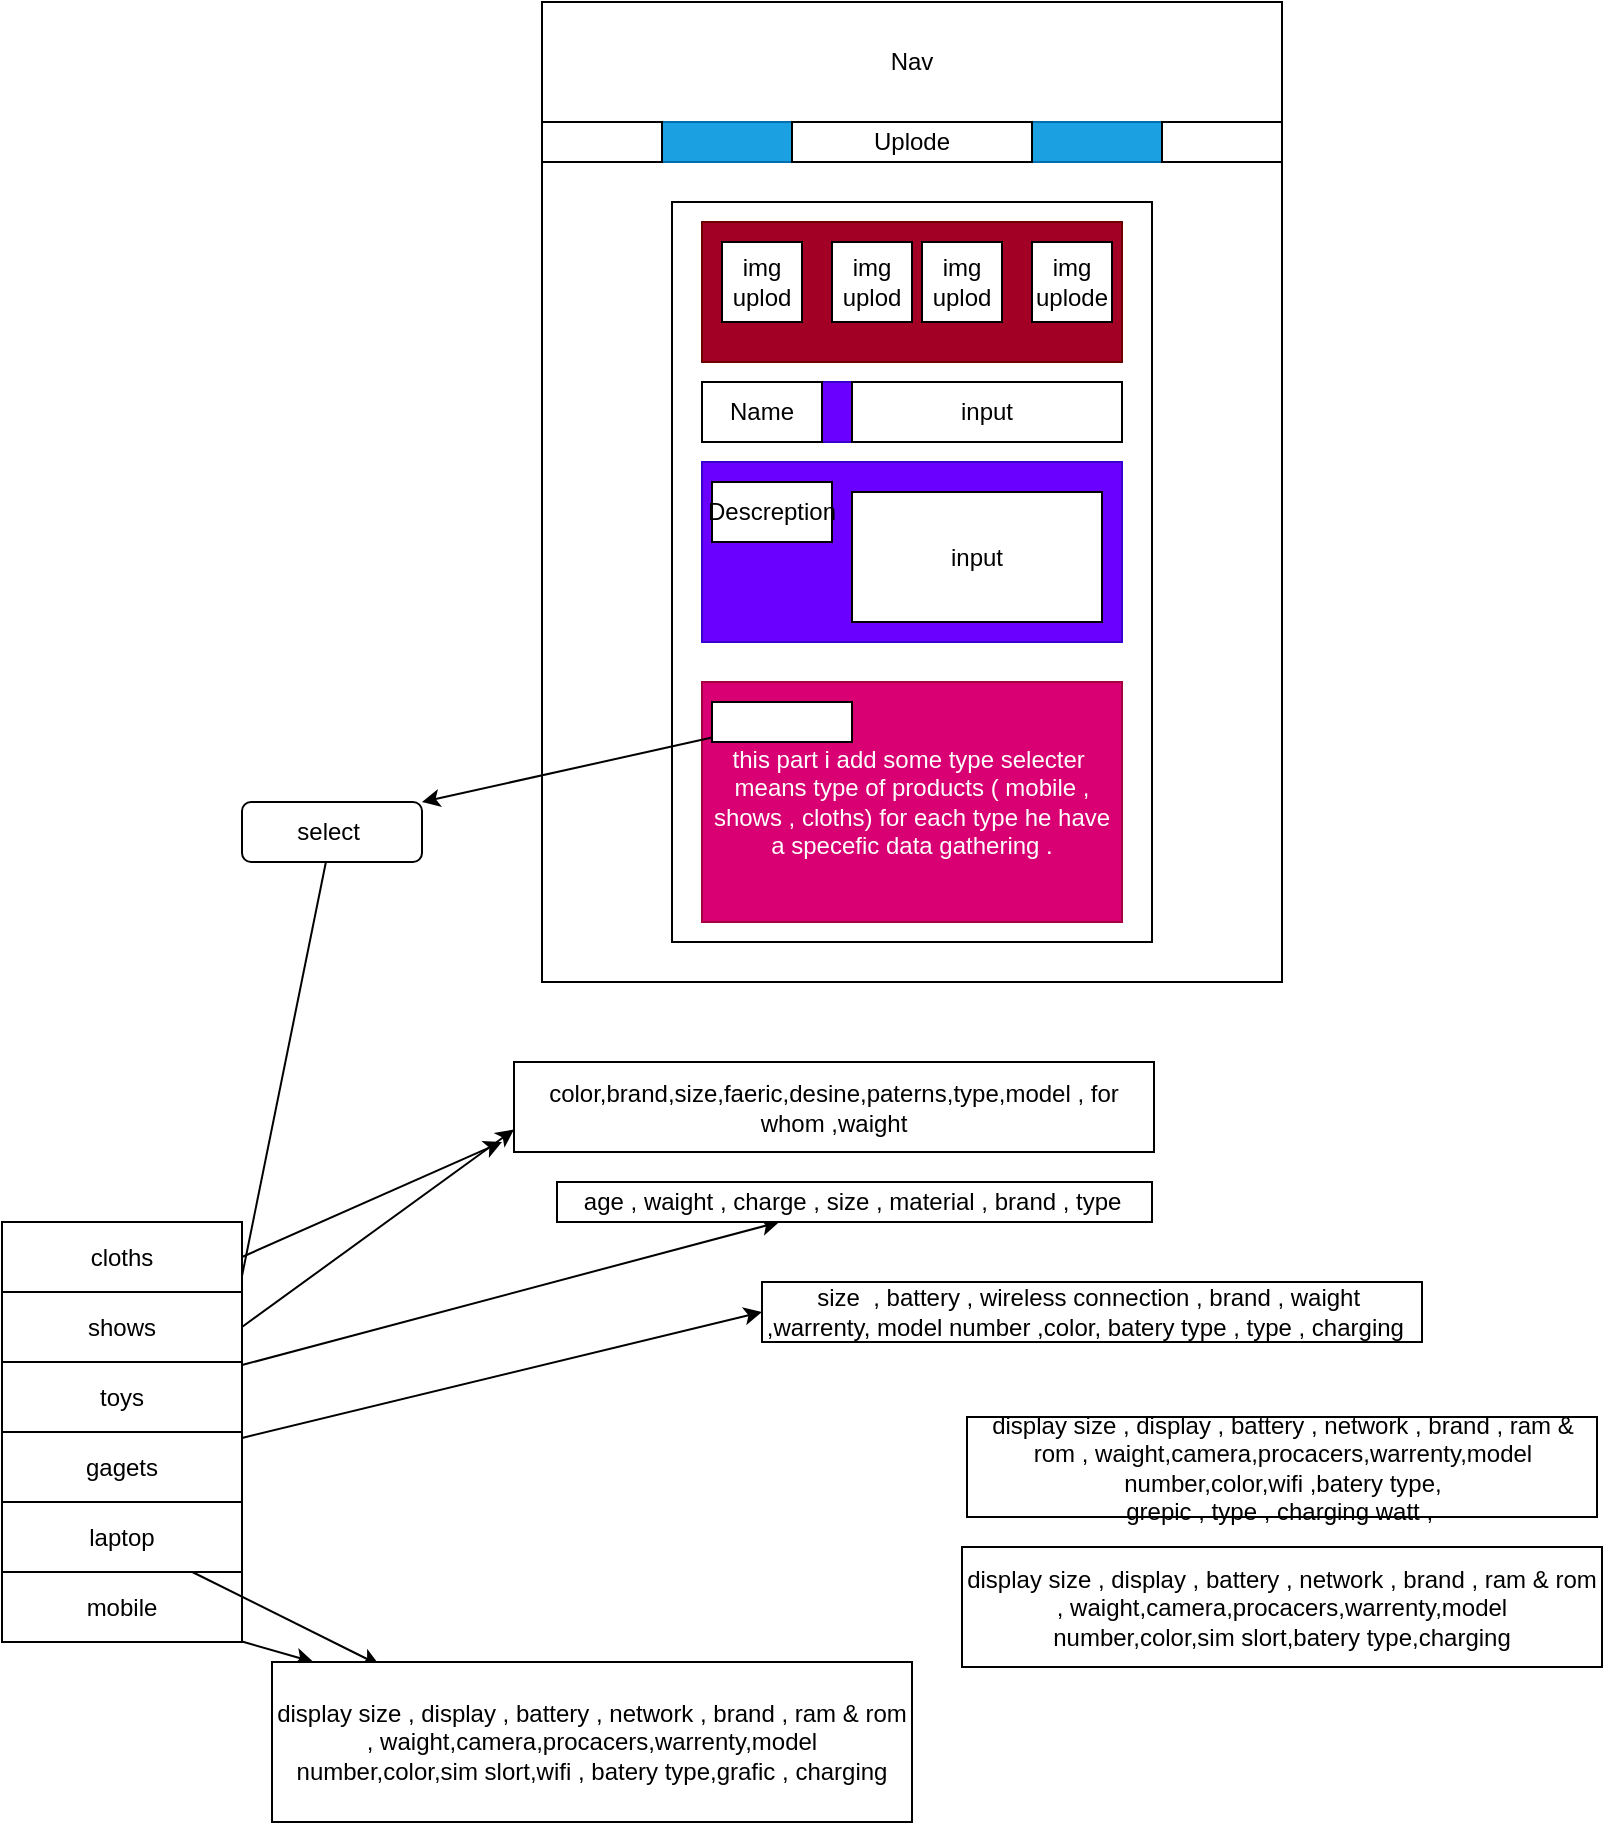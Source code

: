 <mxfile>
    <diagram id="E0TVo7tDnFWuVbixUaHK" name="Page-1">
        <mxGraphModel dx="988" dy="549" grid="1" gridSize="10" guides="1" tooltips="1" connect="1" arrows="1" fold="1" page="1" pageScale="1" pageWidth="850" pageHeight="1100" math="0" shadow="0">
            <root>
                <mxCell id="0"/>
                <mxCell id="1" parent="0"/>
                <mxCell id="5" value="" style="rounded=0;whiteSpace=wrap;html=1;" parent="1" vertex="1">
                    <mxGeometry x="310" y="110" width="370" height="490" as="geometry"/>
                </mxCell>
                <mxCell id="6" value="Nav" style="rounded=0;whiteSpace=wrap;html=1;" parent="1" vertex="1">
                    <mxGeometry x="310" y="110" width="370" height="60" as="geometry"/>
                </mxCell>
                <mxCell id="7" value="" style="rounded=0;whiteSpace=wrap;html=1;fillColor=#1ba1e2;fontColor=#ffffff;strokeColor=#006EAF;" parent="1" vertex="1">
                    <mxGeometry x="310" y="170" width="370" height="20" as="geometry"/>
                </mxCell>
                <mxCell id="8" value="" style="rounded=0;whiteSpace=wrap;html=1;" parent="1" vertex="1">
                    <mxGeometry x="310" y="170" width="60" height="20" as="geometry"/>
                </mxCell>
                <mxCell id="9" value="Uplode" style="rounded=0;whiteSpace=wrap;html=1;" parent="1" vertex="1">
                    <mxGeometry x="435" y="170" width="120" height="20" as="geometry"/>
                </mxCell>
                <mxCell id="13" value="" style="rounded=0;whiteSpace=wrap;html=1;" parent="1" vertex="1">
                    <mxGeometry x="620" y="170" width="60" height="20" as="geometry"/>
                </mxCell>
                <mxCell id="14" value="" style="rounded=0;whiteSpace=wrap;html=1;fontStyle=1" parent="1" vertex="1">
                    <mxGeometry x="375" y="210" width="240" height="370" as="geometry"/>
                </mxCell>
                <mxCell id="15" value="" style="rounded=0;whiteSpace=wrap;html=1;fillColor=#6a00ff;fontColor=#ffffff;strokeColor=#3700CC;" parent="1" vertex="1">
                    <mxGeometry x="390" y="300" width="210" height="30" as="geometry"/>
                </mxCell>
                <mxCell id="16" value="Name" style="rounded=0;whiteSpace=wrap;html=1;" parent="1" vertex="1">
                    <mxGeometry x="390" y="300" width="60" height="30" as="geometry"/>
                </mxCell>
                <mxCell id="17" value="input" style="rounded=0;whiteSpace=wrap;html=1;" parent="1" vertex="1">
                    <mxGeometry x="465" y="300" width="135" height="30" as="geometry"/>
                </mxCell>
                <mxCell id="19" value="" style="rounded=0;whiteSpace=wrap;html=1;fillColor=#6a00ff;fontColor=#ffffff;strokeColor=#3700CC;" parent="1" vertex="1">
                    <mxGeometry x="390" y="340" width="210" height="90" as="geometry"/>
                </mxCell>
                <mxCell id="20" value="Descreption" style="rounded=0;whiteSpace=wrap;html=1;" parent="1" vertex="1">
                    <mxGeometry x="395" y="350" width="60" height="30" as="geometry"/>
                </mxCell>
                <mxCell id="21" value="" style="rounded=0;whiteSpace=wrap;html=1;fillColor=#a20025;fontColor=#ffffff;strokeColor=#6F0000;" parent="1" vertex="1">
                    <mxGeometry x="390" y="220" width="210" height="70" as="geometry"/>
                </mxCell>
                <mxCell id="22" value="img uplod" style="whiteSpace=wrap;html=1;aspect=fixed;" parent="1" vertex="1">
                    <mxGeometry x="400" y="230" width="40" height="40" as="geometry"/>
                </mxCell>
                <mxCell id="23" value="img uplod" style="whiteSpace=wrap;html=1;aspect=fixed;" parent="1" vertex="1">
                    <mxGeometry x="455" y="230" width="40" height="40" as="geometry"/>
                </mxCell>
                <mxCell id="24" value="img uplod" style="whiteSpace=wrap;html=1;aspect=fixed;" parent="1" vertex="1">
                    <mxGeometry x="500" y="230" width="40" height="40" as="geometry"/>
                </mxCell>
                <mxCell id="25" value="img uplode" style="whiteSpace=wrap;html=1;aspect=fixed;" parent="1" vertex="1">
                    <mxGeometry x="555" y="230" width="40" height="40" as="geometry"/>
                </mxCell>
                <mxCell id="26" value="input" style="rounded=0;whiteSpace=wrap;html=1;" parent="1" vertex="1">
                    <mxGeometry x="465" y="355" width="125" height="65" as="geometry"/>
                </mxCell>
                <mxCell id="27" value="this part i add some type selecter&amp;nbsp;&lt;br&gt;means type of products ( mobile ,&lt;br&gt;shows , cloths) for each type he have a specefic data gathering ." style="rounded=0;whiteSpace=wrap;html=1;fillColor=#d80073;fontColor=#ffffff;strokeColor=#A50040;" parent="1" vertex="1">
                    <mxGeometry x="390" y="450" width="210" height="120" as="geometry"/>
                </mxCell>
                <mxCell id="29" style="edgeStyle=none;html=1;entryX=1;entryY=0;entryDx=0;entryDy=0;" parent="1" source="28" target="30" edge="1">
                    <mxGeometry relative="1" as="geometry">
                        <mxPoint x="160" y="530" as="targetPoint"/>
                    </mxGeometry>
                </mxCell>
                <mxCell id="28" value="" style="rounded=0;whiteSpace=wrap;html=1;" parent="1" vertex="1">
                    <mxGeometry x="395" y="460" width="70" height="20" as="geometry"/>
                </mxCell>
                <mxCell id="32" style="edgeStyle=none;html=1;entryX=0.75;entryY=0;entryDx=0;entryDy=0;" parent="1" source="30" target="33" edge="1">
                    <mxGeometry relative="1" as="geometry"/>
                </mxCell>
                <mxCell id="30" value="select&amp;nbsp;" style="rounded=1;whiteSpace=wrap;html=1;" parent="1" vertex="1">
                    <mxGeometry x="160" y="510" width="90" height="30" as="geometry"/>
                </mxCell>
                <mxCell id="31" value="" style="rounded=0;whiteSpace=wrap;html=1;" parent="1" vertex="1">
                    <mxGeometry x="40" y="720" width="120" height="210" as="geometry"/>
                </mxCell>
                <mxCell id="65" value="" style="edgeStyle=none;html=1;" edge="1" parent="1" source="33" target="64">
                    <mxGeometry relative="1" as="geometry"/>
                </mxCell>
                <mxCell id="33" value="mobile" style="rounded=0;whiteSpace=wrap;html=1;" parent="1" vertex="1">
                    <mxGeometry x="40" y="895" width="120" height="35" as="geometry"/>
                </mxCell>
                <mxCell id="53" value="" style="edgeStyle=none;html=1;entryX=0;entryY=0.75;entryDx=0;entryDy=0;exitX=1;exitY=0.5;exitDx=0;exitDy=0;" parent="1" source="34" target="55" edge="1">
                    <mxGeometry relative="1" as="geometry">
                        <mxPoint x="320" y="860" as="targetPoint"/>
                    </mxGeometry>
                </mxCell>
                <mxCell id="34" value="shows" style="rounded=0;whiteSpace=wrap;html=1;" parent="1" vertex="1">
                    <mxGeometry x="40" y="755" width="120" height="35" as="geometry"/>
                </mxCell>
                <mxCell id="63" style="edgeStyle=none;html=1;entryX=0.168;entryY=0.02;entryDx=0;entryDy=0;entryPerimeter=0;" parent="1" source="35" target="64" edge="1">
                    <mxGeometry relative="1" as="geometry">
                        <mxPoint x="340" y="970" as="targetPoint"/>
                    </mxGeometry>
                </mxCell>
                <mxCell id="35" value="laptop" style="rounded=0;whiteSpace=wrap;html=1;" parent="1" vertex="1">
                    <mxGeometry x="40" y="860" width="120" height="35" as="geometry"/>
                </mxCell>
                <mxCell id="60" style="edgeStyle=none;html=1;entryX=0;entryY=0.5;entryDx=0;entryDy=0;" parent="1" source="36" target="59" edge="1">
                    <mxGeometry relative="1" as="geometry"/>
                </mxCell>
                <mxCell id="36" value="gagets" style="rounded=0;whiteSpace=wrap;html=1;" parent="1" vertex="1">
                    <mxGeometry x="40" y="825" width="120" height="35" as="geometry"/>
                </mxCell>
                <mxCell id="62" value="" style="edgeStyle=none;html=1;" parent="1" source="37" target="61" edge="1">
                    <mxGeometry relative="1" as="geometry"/>
                </mxCell>
                <mxCell id="37" value="toys" style="rounded=0;whiteSpace=wrap;html=1;" parent="1" vertex="1">
                    <mxGeometry x="40" y="790" width="120" height="35" as="geometry"/>
                </mxCell>
                <mxCell id="52" value="" style="edgeStyle=none;html=1;exitX=1;exitY=0.5;exitDx=0;exitDy=0;" parent="1" source="38" edge="1">
                    <mxGeometry relative="1" as="geometry">
                        <mxPoint x="290" y="680" as="targetPoint"/>
                        <Array as="points"/>
                    </mxGeometry>
                </mxCell>
                <mxCell id="38" value="cloths" style="rounded=0;whiteSpace=wrap;html=1;" parent="1" vertex="1">
                    <mxGeometry x="40" y="720" width="120" height="35" as="geometry"/>
                </mxCell>
                <mxCell id="49" value="display size , display , battery , network , brand , ram &amp;amp; rom , waight,camera,procacers,warrenty,model number,color,sim slort,batery type,charging" style="whiteSpace=wrap;html=1;rounded=0;" parent="1" vertex="1">
                    <mxGeometry x="520" y="882.5" width="320" height="60" as="geometry"/>
                </mxCell>
                <mxCell id="55" value="color,brand,size,faeric,desine,paterns,type,model , for whom ,waight" style="rounded=0;whiteSpace=wrap;html=1;" parent="1" vertex="1">
                    <mxGeometry x="296" y="640" width="320" height="45" as="geometry"/>
                </mxCell>
                <mxCell id="58" value="display size , display , battery , network , brand , ram &amp;amp; rom , waight,camera,procacers,warrenty,model number,color,wifi ,batery type,&lt;br&gt;grepic , type , charging watt ,&amp;nbsp;" style="whiteSpace=wrap;html=1;rounded=0;" parent="1" vertex="1">
                    <mxGeometry x="522.5" y="817.5" width="315" height="50" as="geometry"/>
                </mxCell>
                <mxCell id="59" value="size&amp;nbsp; , battery , wireless connection , brand , waight&amp;nbsp; ,warrenty, model number ,color, batery type&amp;nbsp;, type , charging&amp;nbsp;&amp;nbsp;" style="whiteSpace=wrap;html=1;rounded=0;" parent="1" vertex="1">
                    <mxGeometry x="420" y="750" width="330" height="30" as="geometry"/>
                </mxCell>
                <mxCell id="61" value="age , waight , charge , size , material , brand , type&amp;nbsp;" style="whiteSpace=wrap;html=1;rounded=0;" parent="1" vertex="1">
                    <mxGeometry x="317.5" y="700" width="297.5" height="20" as="geometry"/>
                </mxCell>
                <mxCell id="64" value="display size , display , battery , network , brand , ram &amp;amp; rom , waight,camera,procacers,warrenty,model number,color,sim slort,wifi , batery type,grafic , charging" style="whiteSpace=wrap;html=1;rounded=0;" vertex="1" parent="1">
                    <mxGeometry x="175" y="940" width="320" height="80" as="geometry"/>
                </mxCell>
            </root>
        </mxGraphModel>
    </diagram>
</mxfile>